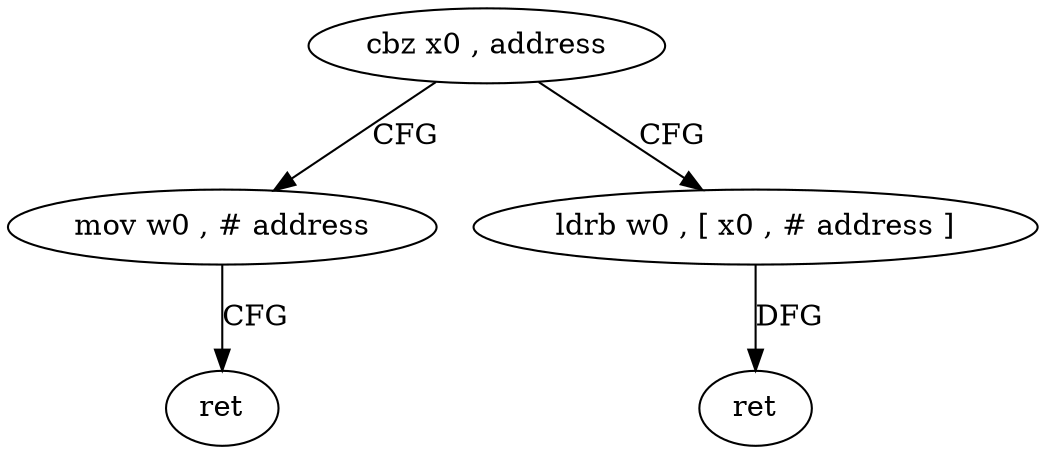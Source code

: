 digraph "func" {
"4284052" [label = "cbz x0 , address" ]
"4284064" [label = "mov w0 , # address" ]
"4284056" [label = "ldrb w0 , [ x0 , # address ]" ]
"4284068" [label = "ret" ]
"4284060" [label = "ret" ]
"4284052" -> "4284064" [ label = "CFG" ]
"4284052" -> "4284056" [ label = "CFG" ]
"4284064" -> "4284068" [ label = "CFG" ]
"4284056" -> "4284060" [ label = "DFG" ]
}
